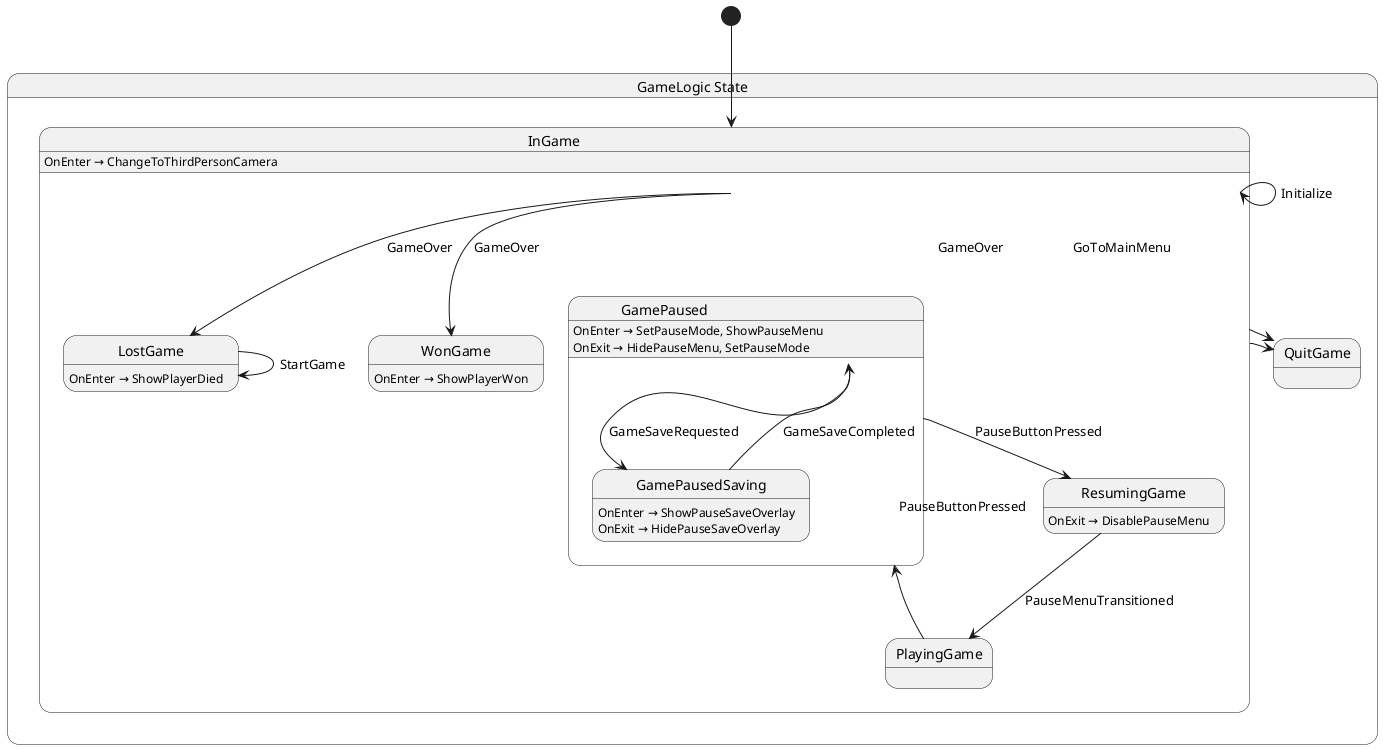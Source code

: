 @startuml GameLogic
state "GameLogic State" as GameDemo_GameLogic_State {
  state "InGame" as GameDemo_GameLogic_State_InGame {
    state "GamePaused" as GameDemo_GameLogic_State_GamePaused {
      state "GamePausedSaving" as GameDemo_GameLogic_State_GamePausedSaving {
        GameDemo_GameLogic_State_GamePausedSaving : OnEnter → ShowPauseSaveOverlay
        GameDemo_GameLogic_State_GamePausedSaving : OnExit → HidePauseSaveOverlay
      }
      GameDemo_GameLogic_State_GamePaused : OnEnter → SetPauseMode, ShowPauseMenu
      GameDemo_GameLogic_State_GamePaused : OnExit → HidePauseMenu, SetPauseMode
    }
    state "LostGame" as GameDemo_GameLogic_State_LostGame {
      GameDemo_GameLogic_State_LostGame : OnEnter → ShowPlayerDied
    }
    state "PlayingGame" as GameDemo_GameLogic_State_PlayingGame
    state "ResumingGame" as GameDemo_GameLogic_State_ResumingGame {
      GameDemo_GameLogic_State_ResumingGame : OnExit → DisablePauseMenu
    }
    state "WonGame" as GameDemo_GameLogic_State_WonGame {
      GameDemo_GameLogic_State_WonGame : OnEnter → ShowPlayerWon
    }
    GameDemo_GameLogic_State_InGame : OnEnter → ChangeToThirdPersonCamera
  }
  state "QuitGame" as GameDemo_GameLogic_State_QuitGame
}

GameDemo_GameLogic_State_GamePaused --> GameDemo_GameLogic_State_GamePausedSaving : GameSaveRequested
GameDemo_GameLogic_State_GamePaused --> GameDemo_GameLogic_State_ResumingGame : PauseButtonPressed
GameDemo_GameLogic_State_GamePausedSaving --> GameDemo_GameLogic_State_GamePaused : GameSaveCompleted
GameDemo_GameLogic_State_InGame --> GameDemo_GameLogic_State_InGame : Initialize
GameDemo_GameLogic_State_InGame --> GameDemo_GameLogic_State_LostGame : GameOver
GameDemo_GameLogic_State_InGame --> GameDemo_GameLogic_State_QuitGame : GameOver
GameDemo_GameLogic_State_InGame --> GameDemo_GameLogic_State_QuitGame : GoToMainMenu
GameDemo_GameLogic_State_InGame --> GameDemo_GameLogic_State_WonGame : GameOver
GameDemo_GameLogic_State_LostGame --> GameDemo_GameLogic_State_LostGame : StartGame
GameDemo_GameLogic_State_PlayingGame --> GameDemo_GameLogic_State_GamePaused : PauseButtonPressed
GameDemo_GameLogic_State_ResumingGame --> GameDemo_GameLogic_State_PlayingGame : PauseMenuTransitioned

[*] --> GameDemo_GameLogic_State_InGame
@enduml